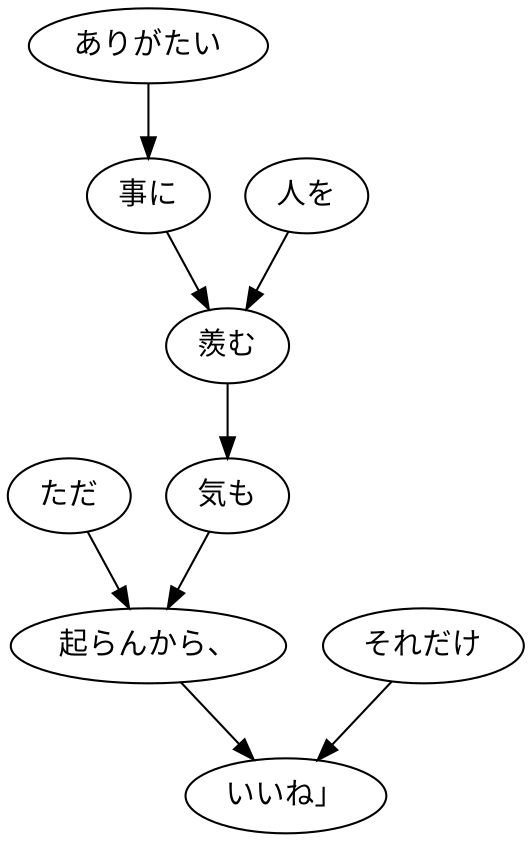 digraph graph5467 {
	node0 [label="ただ"];
	node1 [label="ありがたい"];
	node2 [label="事に"];
	node3 [label="人を"];
	node4 [label="羨む"];
	node5 [label="気も"];
	node6 [label="起らんから、"];
	node7 [label="それだけ"];
	node8 [label="いいね」"];
	node0 -> node6;
	node1 -> node2;
	node2 -> node4;
	node3 -> node4;
	node4 -> node5;
	node5 -> node6;
	node6 -> node8;
	node7 -> node8;
}
